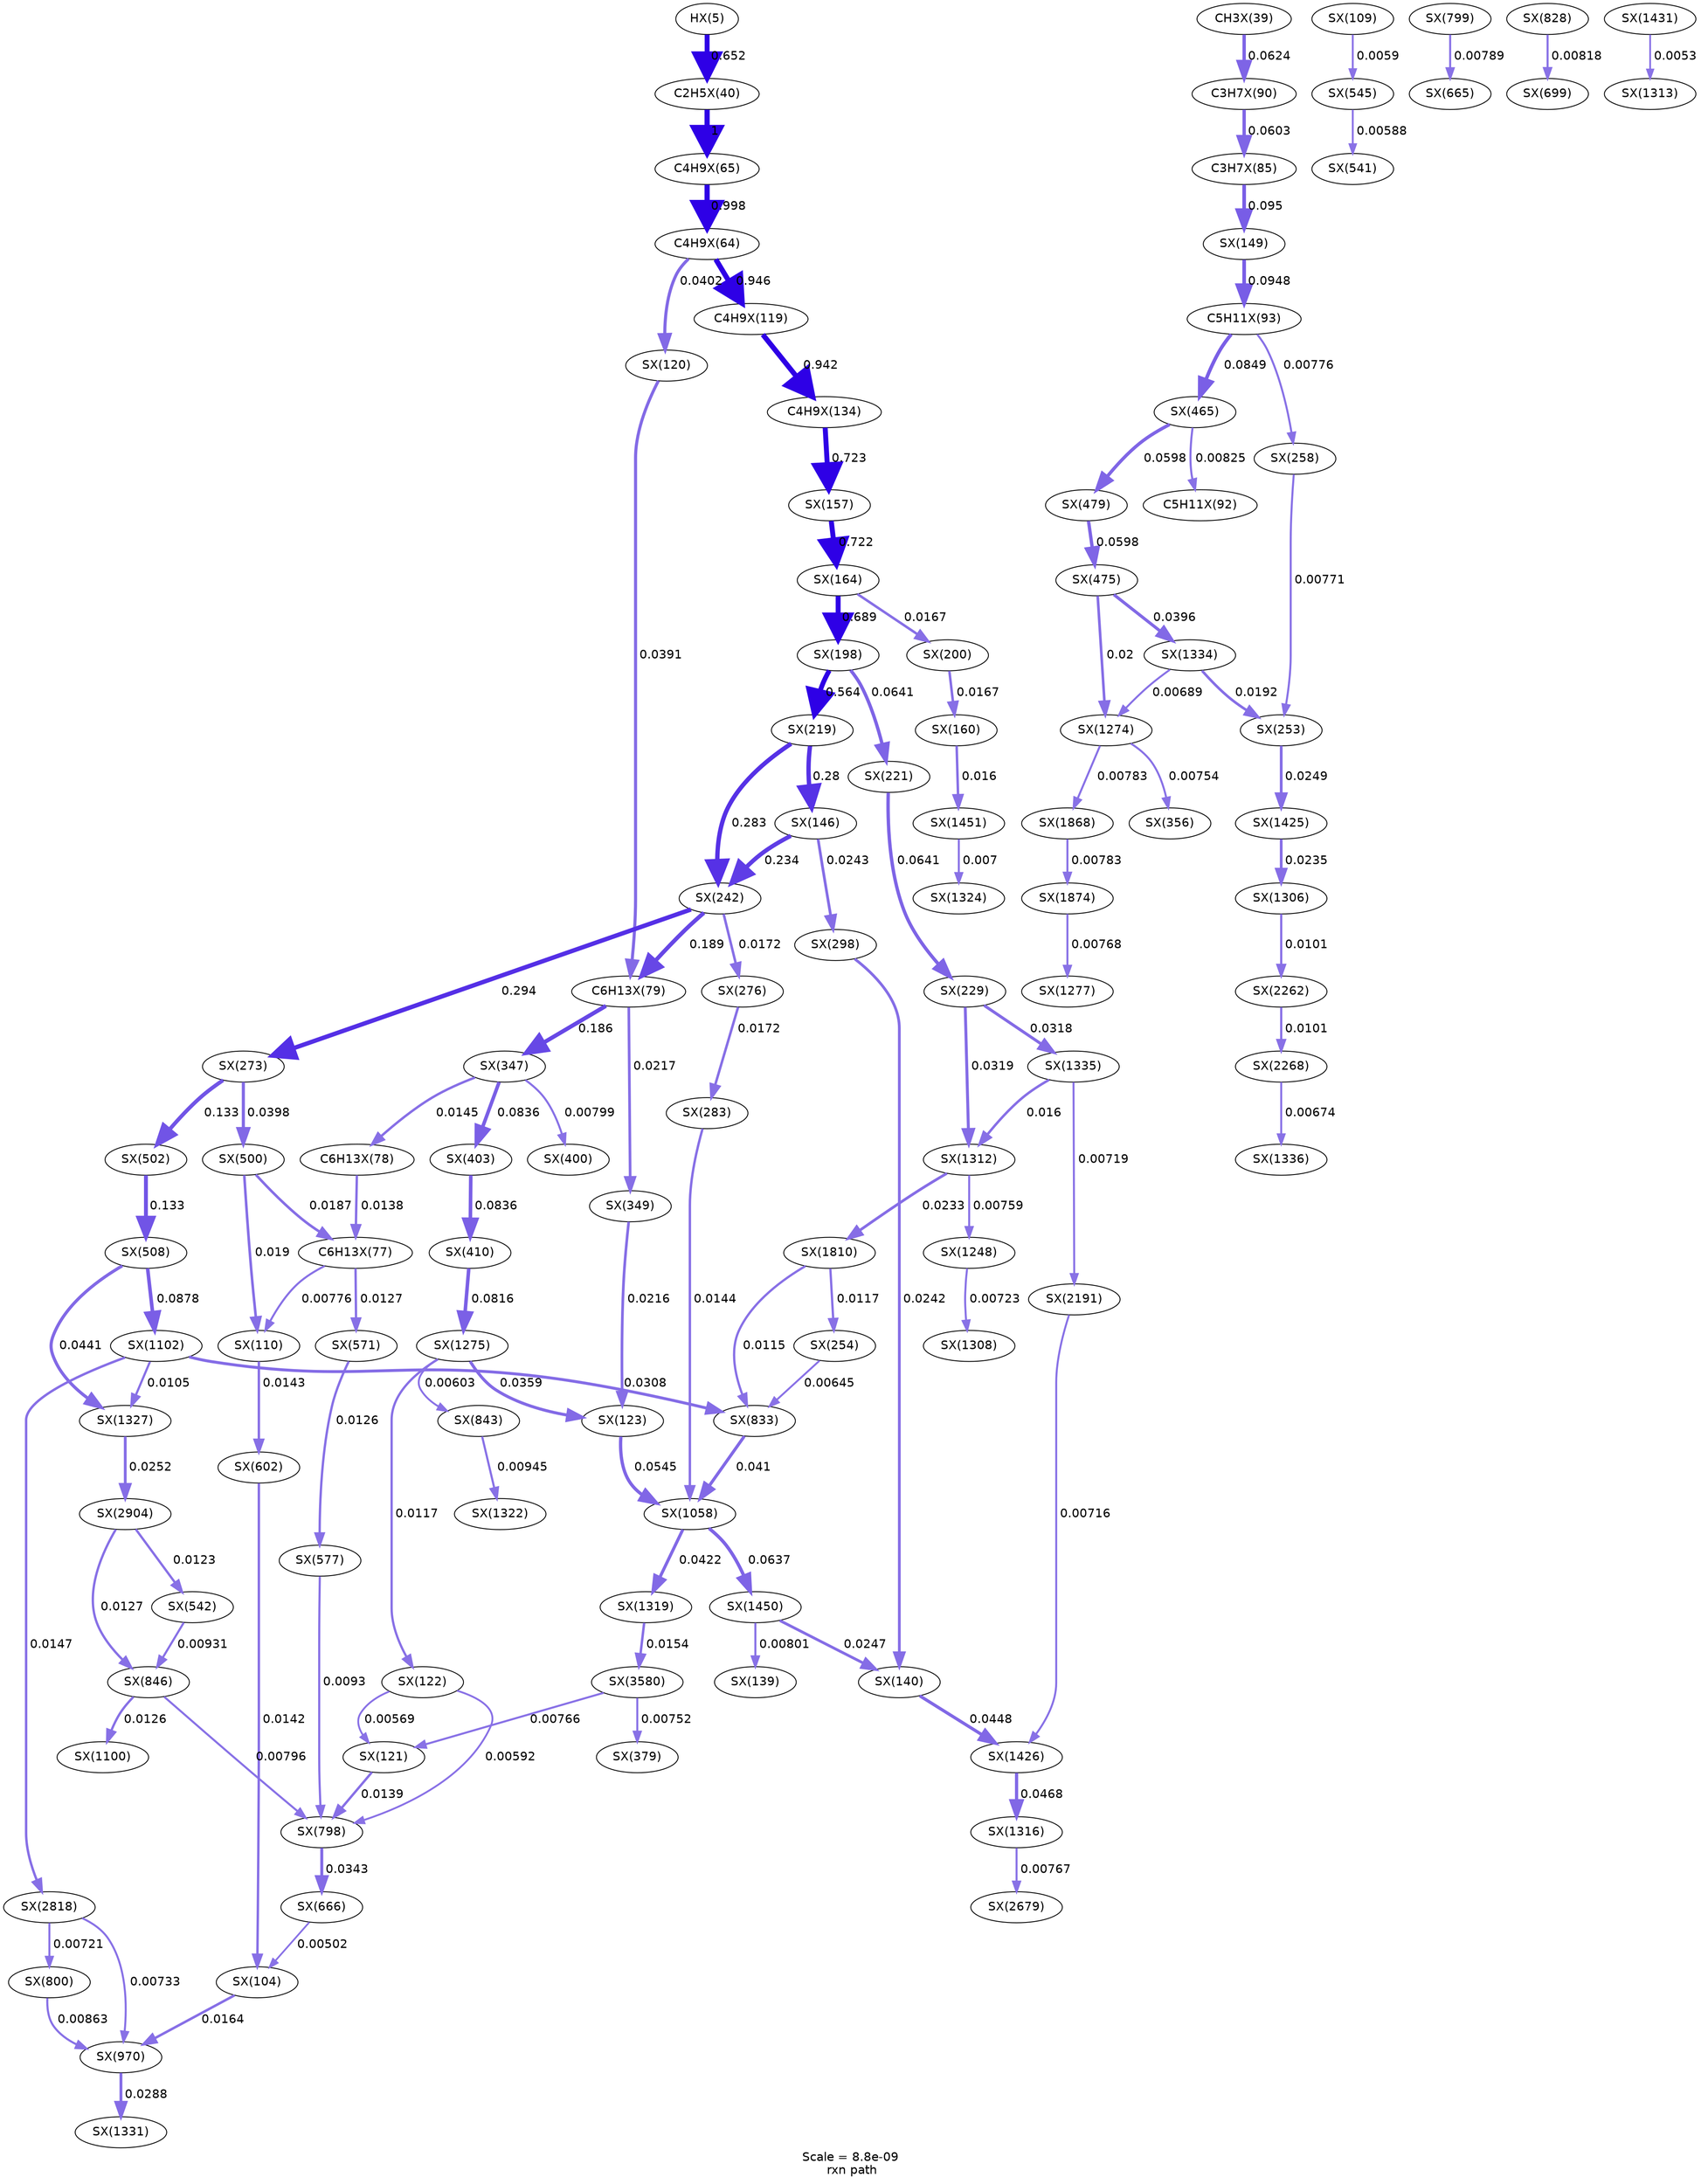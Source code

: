 digraph reaction_paths {
center=1;
s9 -> s12[fontname="Helvetica", style="setlinewidth(5.68)", arrowsize=2.84, color="0.7, 1.15, 0.9"
, label=" 0.652"];
s12 -> s14[fontname="Helvetica", style="setlinewidth(6)", arrowsize=3, color="0.7, 1.5, 0.9"
, label=" 1"];
s11 -> s27[fontname="Helvetica", style="setlinewidth(3.91)", arrowsize=1.95, color="0.7, 0.562, 0.9"
, label=" 0.0624"];
s14 -> s13[fontname="Helvetica", style="setlinewidth(6)", arrowsize=3, color="0.7, 1.5, 0.9"
, label=" 0.998"];
s13 -> s46[fontname="Helvetica", style="setlinewidth(5.96)", arrowsize=2.98, color="0.7, 1.45, 0.9"
, label=" 0.946"];
s13 -> s47[fontname="Helvetica", style="setlinewidth(3.57)", arrowsize=1.79, color="0.7, 0.54, 0.9"
, label=" 0.0402"];
s46 -> s54[fontname="Helvetica", style="setlinewidth(5.95)", arrowsize=2.98, color="0.7, 1.44, 0.9"
, label=" 0.942"];
s54 -> s65[fontname="Helvetica", style="setlinewidth(5.75)", arrowsize=2.88, color="0.7, 1.22, 0.9"
, label=" 0.723"];
s65 -> s69[fontname="Helvetica", style="setlinewidth(5.75)", arrowsize=2.88, color="0.7, 1.22, 0.9"
, label=" 0.722"];
s69 -> s76[fontname="Helvetica", style="setlinewidth(5.72)", arrowsize=2.86, color="0.7, 1.19, 0.9"
, label=" 0.689"];
s69 -> s77[fontname="Helvetica", style="setlinewidth(2.91)", arrowsize=1.45, color="0.7, 0.517, 0.9"
, label=" 0.0167"];
s76 -> s79[fontname="Helvetica", style="setlinewidth(5.57)", arrowsize=2.78, color="0.7, 1.06, 0.9"
, label=" 0.564"];
s76 -> s80[fontname="Helvetica", style="setlinewidth(3.93)", arrowsize=1.96, color="0.7, 0.564, 0.9"
, label=" 0.0641"];
s79 -> s83[fontname="Helvetica", style="setlinewidth(5.05)", arrowsize=2.52, color="0.7, 0.783, 0.9"
, label=" 0.283"];
s79 -> s60[fontname="Helvetica", style="setlinewidth(5.04)", arrowsize=2.52, color="0.7, 0.78, 0.9"
, label=" 0.28"];
s60 -> s83[fontname="Helvetica", style="setlinewidth(4.9)", arrowsize=2.45, color="0.7, 0.734, 0.9"
, label=" 0.234"];
s83 -> s20[fontname="Helvetica", style="setlinewidth(4.74)", arrowsize=2.37, color="0.7, 0.689, 0.9"
, label=" 0.189"];
s83 -> s88[fontname="Helvetica", style="setlinewidth(5.08)", arrowsize=2.54, color="0.7, 0.794, 0.9"
, label=" 0.294"];
s83 -> s90[fontname="Helvetica", style="setlinewidth(2.93)", arrowsize=1.47, color="0.7, 0.517, 0.9"
, label=" 0.0172"];
s60 -> s93[fontname="Helvetica", style="setlinewidth(3.19)", arrowsize=1.6, color="0.7, 0.524, 0.9"
, label=" 0.0243"];
s47 -> s20[fontname="Helvetica", style="setlinewidth(3.55)", arrowsize=1.78, color="0.7, 0.539, 0.9"
, label=" 0.0391"];
s20 -> s99[fontname="Helvetica", style="setlinewidth(4.73)", arrowsize=2.36, color="0.7, 0.686, 0.9"
, label=" 0.186"];
s20 -> s100[fontname="Helvetica", style="setlinewidth(3.11)", arrowsize=1.55, color="0.7, 0.522, 0.9"
, label=" 0.0217"];
s99 -> s19[fontname="Helvetica", style="setlinewidth(2.8)", arrowsize=1.4, color="0.7, 0.514, 0.9"
, label=" 0.0145"];
s99 -> s106[fontname="Helvetica", style="setlinewidth(2.35)", arrowsize=1.18, color="0.7, 0.508, 0.9"
, label=" 0.00799"];
s99 -> s108[fontname="Helvetica", style="setlinewidth(4.13)", arrowsize=2.06, color="0.7, 0.584, 0.9"
, label=" 0.0836"];
s19 -> s18[fontname="Helvetica", style="setlinewidth(2.77)", arrowsize=1.38, color="0.7, 0.514, 0.9"
, label=" 0.0138"];
s88 -> s122[fontname="Helvetica", style="setlinewidth(3.57)", arrowsize=1.78, color="0.7, 0.54, 0.9"
, label=" 0.0398"];
s88 -> s123[fontname="Helvetica", style="setlinewidth(4.48)", arrowsize=2.24, color="0.7, 0.633, 0.9"
, label=" 0.133"];
s122 -> s18[fontname="Helvetica", style="setlinewidth(3)", arrowsize=1.5, color="0.7, 0.519, 0.9"
, label=" 0.0187"];
s122 -> s39[fontname="Helvetica", style="setlinewidth(3.01)", arrowsize=1.5, color="0.7, 0.519, 0.9"
, label=" 0.019"];
s18 -> s39[fontname="Helvetica", style="setlinewidth(2.33)", arrowsize=1.17, color="0.7, 0.508, 0.9"
, label=" 0.00776"];
s18 -> s135[fontname="Helvetica", style="setlinewidth(2.7)", arrowsize=1.35, color="0.7, 0.513, 0.9"
, label=" 0.0127"];
s39 -> s138[fontname="Helvetica", style="setlinewidth(2.79)", arrowsize=1.4, color="0.7, 0.514, 0.9"
, label=" 0.0143"];
s27 -> s23[fontname="Helvetica", style="setlinewidth(3.88)", arrowsize=1.94, color="0.7, 0.56, 0.9"
, label=" 0.0603"];
s23 -> s62[fontname="Helvetica", style="setlinewidth(4.22)", arrowsize=2.11, color="0.7, 0.595, 0.9"
, label=" 0.095"];
s38 -> s132[fontname="Helvetica", style="setlinewidth(2.12)", arrowsize=1.06, color="0.7, 0.506, 0.9"
, label=" 0.0059"];
s115 -> s29[fontname="Helvetica", style="setlinewidth(2.38)", arrowsize=1.19, color="0.7, 0.508, 0.9"
, label=" 0.00825"];
s30 -> s115[fontname="Helvetica", style="setlinewidth(4.14)", arrowsize=2.07, color="0.7, 0.585, 0.9"
, label=" 0.0849"];
s115 -> s120[fontname="Helvetica", style="setlinewidth(3.87)", arrowsize=1.94, color="0.7, 0.56, 0.9"
, label=" 0.0598"];
s62 -> s30[fontname="Helvetica", style="setlinewidth(4.22)", arrowsize=2.11, color="0.7, 0.595, 0.9"
, label=" 0.0948"];
s30 -> s87[fontname="Helvetica", style="setlinewidth(2.33)", arrowsize=1.17, color="0.7, 0.508, 0.9"
, label=" 0.00776"];
s120 -> s118[fontname="Helvetica", style="setlinewidth(3.87)", arrowsize=1.94, color="0.7, 0.56, 0.9"
, label=" 0.0598"];
s118 -> s216[fontname="Helvetica", style="setlinewidth(3.56)", arrowsize=1.78, color="0.7, 0.54, 0.9"
, label=" 0.0396"];
s118 -> s197[fontname="Helvetica", style="setlinewidth(3.05)", arrowsize=1.52, color="0.7, 0.52, 0.9"
, label=" 0.02"];
s216 -> s85[fontname="Helvetica", style="setlinewidth(3.02)", arrowsize=1.51, color="0.7, 0.519, 0.9"
, label=" 0.0192"];
s216 -> s197[fontname="Helvetica", style="setlinewidth(2.24)", arrowsize=1.12, color="0.7, 0.507, 0.9"
, label=" 0.00689"];
s87 -> s85[fontname="Helvetica", style="setlinewidth(2.33)", arrowsize=1.16, color="0.7, 0.508, 0.9"
, label=" 0.00771"];
s85 -> s219[fontname="Helvetica", style="setlinewidth(3.21)", arrowsize=1.61, color="0.7, 0.525, 0.9"
, label=" 0.0249"];
s197 -> s101[fontname="Helvetica", style="setlinewidth(2.31)", arrowsize=1.16, color="0.7, 0.508, 0.9"
, label=" 0.00754"];
s197 -> s232[fontname="Helvetica", style="setlinewidth(2.34)", arrowsize=1.17, color="0.7, 0.508, 0.9"
, label=" 0.00783"];
s219 -> s200[fontname="Helvetica", style="setlinewidth(3.17)", arrowsize=1.58, color="0.7, 0.523, 0.9"
, label=" 0.0235"];
s200 -> s242[fontname="Helvetica", style="setlinewidth(2.53)", arrowsize=1.27, color="0.7, 0.51, 0.9"
, label=" 0.0101"];
s163 -> s151[fontname="Helvetica", style="setlinewidth(2.34)", arrowsize=1.17, color="0.7, 0.508, 0.9"
, label=" 0.00789"];
s132 -> s130[fontname="Helvetica", style="setlinewidth(2.12)", arrowsize=1.06, color="0.7, 0.506, 0.9"
, label=" 0.00588"];
s167 -> s154[fontname="Helvetica", style="setlinewidth(2.37)", arrowsize=1.19, color="0.7, 0.508, 0.9"
, label=" 0.00818"];
s123 -> s124[fontname="Helvetica", style="setlinewidth(4.48)", arrowsize=2.24, color="0.7, 0.633, 0.9"
, label=" 0.133"];
s124 -> s186[fontname="Helvetica", style="setlinewidth(4.16)", arrowsize=2.08, color="0.7, 0.588, 0.9"
, label=" 0.0878"];
s124 -> s213[fontname="Helvetica", style="setlinewidth(3.64)", arrowsize=1.82, color="0.7, 0.544, 0.9"
, label=" 0.0441"];
s186 -> s252[fontname="Helvetica", style="setlinewidth(2.81)", arrowsize=1.41, color="0.7, 0.515, 0.9"
, label=" 0.0147"];
s186 -> s170[fontname="Helvetica", style="setlinewidth(3.37)", arrowsize=1.69, color="0.7, 0.531, 0.9"
, label=" 0.0308"];
s186 -> s213[fontname="Helvetica", style="setlinewidth(2.56)", arrowsize=1.28, color="0.7, 0.511, 0.9"
, label=" 0.0105"];
s252 -> s164[fontname="Helvetica", style="setlinewidth(2.28)", arrowsize=1.14, color="0.7, 0.507, 0.9"
, label=" 0.00721"];
s252 -> s177[fontname="Helvetica", style="setlinewidth(2.29)", arrowsize=1.14, color="0.7, 0.507, 0.9"
, label=" 0.00733"];
s86 -> s170[fontname="Helvetica", style="setlinewidth(2.19)", arrowsize=1.1, color="0.7, 0.506, 0.9"
, label=" 0.00645"];
s231 -> s170[fontname="Helvetica", style="setlinewidth(2.63)", arrowsize=1.31, color="0.7, 0.512, 0.9"
, label=" 0.0115"];
s170 -> s183[fontname="Helvetica", style="setlinewidth(3.59)", arrowsize=1.79, color="0.7, 0.541, 0.9"
, label=" 0.041"];
s213 -> s254[fontname="Helvetica", style="setlinewidth(3.22)", arrowsize=1.61, color="0.7, 0.525, 0.9"
, label=" 0.0252"];
s254 -> s175[fontname="Helvetica", style="setlinewidth(2.7)", arrowsize=1.35, color="0.7, 0.513, 0.9"
, label=" 0.0127"];
s254 -> s131[fontname="Helvetica", style="setlinewidth(2.68)", arrowsize=1.34, color="0.7, 0.512, 0.9"
, label=" 0.0123"];
s231 -> s86[fontname="Helvetica", style="setlinewidth(2.64)", arrowsize=1.32, color="0.7, 0.512, 0.9"
, label=" 0.0117"];
s204 -> s231[fontname="Helvetica", style="setlinewidth(3.16)", arrowsize=1.58, color="0.7, 0.523, 0.9"
, label=" 0.0233"];
s91 -> s183[fontname="Helvetica", style="setlinewidth(2.8)", arrowsize=1.4, color="0.7, 0.514, 0.9"
, label=" 0.0144"];
s90 -> s91[fontname="Helvetica", style="setlinewidth(2.93)", arrowsize=1.47, color="0.7, 0.517, 0.9"
, label=" 0.0172"];
s50 -> s183[fontname="Helvetica", style="setlinewidth(3.8)", arrowsize=1.9, color="0.7, 0.554, 0.9"
, label=" 0.0545"];
s183 -> s223[fontname="Helvetica", style="setlinewidth(3.92)", arrowsize=1.96, color="0.7, 0.564, 0.9"
, label=" 0.0637"];
s183 -> s210[fontname="Helvetica", style="setlinewidth(3.61)", arrowsize=1.81, color="0.7, 0.542, 0.9"
, label=" 0.0422"];
s100 -> s50[fontname="Helvetica", style="setlinewidth(3.11)", arrowsize=1.55, color="0.7, 0.522, 0.9"
, label=" 0.0216"];
s198 -> s50[fontname="Helvetica", style="setlinewidth(3.49)", arrowsize=1.74, color="0.7, 0.536, 0.9"
, label=" 0.0359"];
s223 -> s58[fontname="Helvetica", style="setlinewidth(2.36)", arrowsize=1.18, color="0.7, 0.508, 0.9"
, label=" 0.00801"];
s223 -> s59[fontname="Helvetica", style="setlinewidth(3.2)", arrowsize=1.6, color="0.7, 0.525, 0.9"
, label=" 0.0247"];
s93 -> s59[fontname="Helvetica", style="setlinewidth(3.19)", arrowsize=1.59, color="0.7, 0.524, 0.9"
, label=" 0.0242"];
s59 -> s220[fontname="Helvetica", style="setlinewidth(3.66)", arrowsize=1.83, color="0.7, 0.545, 0.9"
, label=" 0.0448"];
s210 -> s258[fontname="Helvetica", style="setlinewidth(2.85)", arrowsize=1.43, color="0.7, 0.515, 0.9"
, label=" 0.0154"];
s258 -> s48[fontname="Helvetica", style="setlinewidth(2.32)", arrowsize=1.16, color="0.7, 0.508, 0.9"
, label=" 0.00766"];
s258 -> s104[fontname="Helvetica", style="setlinewidth(2.31)", arrowsize=1.15, color="0.7, 0.508, 0.9"
, label=" 0.00752"];
s220 -> s208[fontname="Helvetica", style="setlinewidth(3.69)", arrowsize=1.84, color="0.7, 0.547, 0.9"
, label=" 0.0468"];
s241 -> s220[fontname="Helvetica", style="setlinewidth(2.27)", arrowsize=1.14, color="0.7, 0.507, 0.9"
, label=" 0.00716"];
s208 -> s249[fontname="Helvetica", style="setlinewidth(2.32)", arrowsize=1.16, color="0.7, 0.508, 0.9"
, label=" 0.00767"];
s217 -> s241[fontname="Helvetica", style="setlinewidth(2.27)", arrowsize=1.14, color="0.7, 0.507, 0.9"
, label=" 0.00719"];
s198 -> s49[fontname="Helvetica", style="setlinewidth(2.64)", arrowsize=1.32, color="0.7, 0.512, 0.9"
, label=" 0.0117"];
s198 -> s174[fontname="Helvetica", style="setlinewidth(2.14)", arrowsize=1.07, color="0.7, 0.506, 0.9"
, label=" 0.00603"];
s109 -> s198[fontname="Helvetica", style="setlinewidth(4.11)", arrowsize=2.05, color="0.7, 0.582, 0.9"
, label=" 0.0816"];
s49 -> s162[fontname="Helvetica", style="setlinewidth(2.13)", arrowsize=1.06, color="0.7, 0.506, 0.9"
, label=" 0.00592"];
s49 -> s48[fontname="Helvetica", style="setlinewidth(2.1)", arrowsize=1.05, color="0.7, 0.506, 0.9"
, label=" 0.00569"];
s174 -> s211[fontname="Helvetica", style="setlinewidth(2.48)", arrowsize=1.24, color="0.7, 0.509, 0.9"
, label=" 0.00945"];
s108 -> s109[fontname="Helvetica", style="setlinewidth(4.13)", arrowsize=2.06, color="0.7, 0.584, 0.9"
, label=" 0.0836"];
s164 -> s177[fontname="Helvetica", style="setlinewidth(2.41)", arrowsize=1.21, color="0.7, 0.509, 0.9"
, label=" 0.00863"];
s37 -> s177[fontname="Helvetica", style="setlinewidth(2.9)", arrowsize=1.45, color="0.7, 0.516, 0.9"
, label=" 0.0164"];
s177 -> s215[fontname="Helvetica", style="setlinewidth(3.32)", arrowsize=1.66, color="0.7, 0.529, 0.9"
, label=" 0.0288"];
s138 -> s37[fontname="Helvetica", style="setlinewidth(2.79)", arrowsize=1.39, color="0.7, 0.514, 0.9"
, label=" 0.0142"];
s152 -> s37[fontname="Helvetica", style="setlinewidth(2)", arrowsize=1, color="0.7, 0.505, 0.9"
, label=" 0.00502"];
s162 -> s152[fontname="Helvetica", style="setlinewidth(3.45)", arrowsize=1.73, color="0.7, 0.534, 0.9"
, label=" 0.0343"];
s48 -> s162[fontname="Helvetica", style="setlinewidth(2.77)", arrowsize=1.39, color="0.7, 0.514, 0.9"
, label=" 0.0139"];
s175 -> s162[fontname="Helvetica", style="setlinewidth(2.35)", arrowsize=1.18, color="0.7, 0.508, 0.9"
, label=" 0.00796"];
s136 -> s162[fontname="Helvetica", style="setlinewidth(2.47)", arrowsize=1.23, color="0.7, 0.509, 0.9"
, label=" 0.0093"];
s131 -> s175[fontname="Helvetica", style="setlinewidth(2.47)", arrowsize=1.23, color="0.7, 0.509, 0.9"
, label=" 0.00931"];
s175 -> s185[fontname="Helvetica", style="setlinewidth(2.7)", arrowsize=1.35, color="0.7, 0.513, 0.9"
, label=" 0.0126"];
s135 -> s136[fontname="Helvetica", style="setlinewidth(2.7)", arrowsize=1.35, color="0.7, 0.513, 0.9"
, label=" 0.0126"];
s217 -> s204[fontname="Helvetica", style="setlinewidth(2.88)", arrowsize=1.44, color="0.7, 0.516, 0.9"
, label=" 0.016"];
s81 -> s204[fontname="Helvetica", style="setlinewidth(3.4)", arrowsize=1.7, color="0.7, 0.532, 0.9"
, label=" 0.0319"];
s204 -> s195[fontname="Helvetica", style="setlinewidth(2.32)", arrowsize=1.16, color="0.7, 0.508, 0.9"
, label=" 0.00759"];
s81 -> s217[fontname="Helvetica", style="setlinewidth(3.4)", arrowsize=1.7, color="0.7, 0.532, 0.9"
, label=" 0.0318"];
s80 -> s81[fontname="Helvetica", style="setlinewidth(3.93)", arrowsize=1.96, color="0.7, 0.564, 0.9"
, label=" 0.0641"];
s195 -> s202[fontname="Helvetica", style="setlinewidth(2.28)", arrowsize=1.14, color="0.7, 0.507, 0.9"
, label=" 0.00723"];
s77 -> s68[fontname="Helvetica", style="setlinewidth(2.91)", arrowsize=1.45, color="0.7, 0.517, 0.9"
, label=" 0.0167"];
s68 -> s224[fontname="Helvetica", style="setlinewidth(2.88)", arrowsize=1.44, color="0.7, 0.516, 0.9"
, label=" 0.016"];
s224 -> s212[fontname="Helvetica", style="setlinewidth(2.25)", arrowsize=1.13, color="0.7, 0.507, 0.9"
, label=" 0.007"];
s242 -> s243[fontname="Helvetica", style="setlinewidth(2.53)", arrowsize=1.27, color="0.7, 0.51, 0.9"
, label=" 0.0101"];
s243 -> s218[fontname="Helvetica", style="setlinewidth(2.23)", arrowsize=1.11, color="0.7, 0.507, 0.9"
, label=" 0.00674"];
s222 -> s205[fontname="Helvetica", style="setlinewidth(2.04)", arrowsize=1.02, color="0.7, 0.505, 0.9"
, label=" 0.0053"];
s233 -> s199[fontname="Helvetica", style="setlinewidth(2.32)", arrowsize=1.16, color="0.7, 0.508, 0.9"
, label=" 0.00768"];
s232 -> s233[fontname="Helvetica", style="setlinewidth(2.34)", arrowsize=1.17, color="0.7, 0.508, 0.9"
, label=" 0.00783"];
s9 [ fontname="Helvetica", label="HX(5)"];
s11 [ fontname="Helvetica", label="CH3X(39)"];
s12 [ fontname="Helvetica", label="C2H5X(40)"];
s13 [ fontname="Helvetica", label="C4H9X(64)"];
s14 [ fontname="Helvetica", label="C4H9X(65)"];
s18 [ fontname="Helvetica", label="C6H13X(77)"];
s19 [ fontname="Helvetica", label="C6H13X(78)"];
s20 [ fontname="Helvetica", label="C6H13X(79)"];
s23 [ fontname="Helvetica", label="C3H7X(85)"];
s27 [ fontname="Helvetica", label="C3H7X(90)"];
s29 [ fontname="Helvetica", label="C5H11X(92)"];
s30 [ fontname="Helvetica", label="C5H11X(93)"];
s37 [ fontname="Helvetica", label="SX(104)"];
s38 [ fontname="Helvetica", label="SX(109)"];
s39 [ fontname="Helvetica", label="SX(110)"];
s46 [ fontname="Helvetica", label="C4H9X(119)"];
s47 [ fontname="Helvetica", label="SX(120)"];
s48 [ fontname="Helvetica", label="SX(121)"];
s49 [ fontname="Helvetica", label="SX(122)"];
s50 [ fontname="Helvetica", label="SX(123)"];
s54 [ fontname="Helvetica", label="C4H9X(134)"];
s58 [ fontname="Helvetica", label="SX(139)"];
s59 [ fontname="Helvetica", label="SX(140)"];
s60 [ fontname="Helvetica", label="SX(146)"];
s62 [ fontname="Helvetica", label="SX(149)"];
s65 [ fontname="Helvetica", label="SX(157)"];
s68 [ fontname="Helvetica", label="SX(160)"];
s69 [ fontname="Helvetica", label="SX(164)"];
s76 [ fontname="Helvetica", label="SX(198)"];
s77 [ fontname="Helvetica", label="SX(200)"];
s79 [ fontname="Helvetica", label="SX(219)"];
s80 [ fontname="Helvetica", label="SX(221)"];
s81 [ fontname="Helvetica", label="SX(229)"];
s83 [ fontname="Helvetica", label="SX(242)"];
s85 [ fontname="Helvetica", label="SX(253)"];
s86 [ fontname="Helvetica", label="SX(254)"];
s87 [ fontname="Helvetica", label="SX(258)"];
s88 [ fontname="Helvetica", label="SX(273)"];
s90 [ fontname="Helvetica", label="SX(276)"];
s91 [ fontname="Helvetica", label="SX(283)"];
s93 [ fontname="Helvetica", label="SX(298)"];
s99 [ fontname="Helvetica", label="SX(347)"];
s100 [ fontname="Helvetica", label="SX(349)"];
s101 [ fontname="Helvetica", label="SX(356)"];
s104 [ fontname="Helvetica", label="SX(379)"];
s106 [ fontname="Helvetica", label="SX(400)"];
s108 [ fontname="Helvetica", label="SX(403)"];
s109 [ fontname="Helvetica", label="SX(410)"];
s115 [ fontname="Helvetica", label="SX(465)"];
s118 [ fontname="Helvetica", label="SX(475)"];
s120 [ fontname="Helvetica", label="SX(479)"];
s122 [ fontname="Helvetica", label="SX(500)"];
s123 [ fontname="Helvetica", label="SX(502)"];
s124 [ fontname="Helvetica", label="SX(508)"];
s130 [ fontname="Helvetica", label="SX(541)"];
s131 [ fontname="Helvetica", label="SX(542)"];
s132 [ fontname="Helvetica", label="SX(545)"];
s135 [ fontname="Helvetica", label="SX(571)"];
s136 [ fontname="Helvetica", label="SX(577)"];
s138 [ fontname="Helvetica", label="SX(602)"];
s151 [ fontname="Helvetica", label="SX(665)"];
s152 [ fontname="Helvetica", label="SX(666)"];
s154 [ fontname="Helvetica", label="SX(699)"];
s162 [ fontname="Helvetica", label="SX(798)"];
s163 [ fontname="Helvetica", label="SX(799)"];
s164 [ fontname="Helvetica", label="SX(800)"];
s167 [ fontname="Helvetica", label="SX(828)"];
s170 [ fontname="Helvetica", label="SX(833)"];
s174 [ fontname="Helvetica", label="SX(843)"];
s175 [ fontname="Helvetica", label="SX(846)"];
s177 [ fontname="Helvetica", label="SX(970)"];
s183 [ fontname="Helvetica", label="SX(1058)"];
s185 [ fontname="Helvetica", label="SX(1100)"];
s186 [ fontname="Helvetica", label="SX(1102)"];
s195 [ fontname="Helvetica", label="SX(1248)"];
s197 [ fontname="Helvetica", label="SX(1274)"];
s198 [ fontname="Helvetica", label="SX(1275)"];
s199 [ fontname="Helvetica", label="SX(1277)"];
s200 [ fontname="Helvetica", label="SX(1306)"];
s202 [ fontname="Helvetica", label="SX(1308)"];
s204 [ fontname="Helvetica", label="SX(1312)"];
s205 [ fontname="Helvetica", label="SX(1313)"];
s208 [ fontname="Helvetica", label="SX(1316)"];
s210 [ fontname="Helvetica", label="SX(1319)"];
s211 [ fontname="Helvetica", label="SX(1322)"];
s212 [ fontname="Helvetica", label="SX(1324)"];
s213 [ fontname="Helvetica", label="SX(1327)"];
s215 [ fontname="Helvetica", label="SX(1331)"];
s216 [ fontname="Helvetica", label="SX(1334)"];
s217 [ fontname="Helvetica", label="SX(1335)"];
s218 [ fontname="Helvetica", label="SX(1336)"];
s219 [ fontname="Helvetica", label="SX(1425)"];
s220 [ fontname="Helvetica", label="SX(1426)"];
s222 [ fontname="Helvetica", label="SX(1431)"];
s223 [ fontname="Helvetica", label="SX(1450)"];
s224 [ fontname="Helvetica", label="SX(1451)"];
s231 [ fontname="Helvetica", label="SX(1810)"];
s232 [ fontname="Helvetica", label="SX(1868)"];
s233 [ fontname="Helvetica", label="SX(1874)"];
s241 [ fontname="Helvetica", label="SX(2191)"];
s242 [ fontname="Helvetica", label="SX(2262)"];
s243 [ fontname="Helvetica", label="SX(2268)"];
s249 [ fontname="Helvetica", label="SX(2679)"];
s252 [ fontname="Helvetica", label="SX(2818)"];
s254 [ fontname="Helvetica", label="SX(2904)"];
s258 [ fontname="Helvetica", label="SX(3580)"];
 label = "Scale = 8.8e-09\l rxn path";
 fontname = "Helvetica";
}
